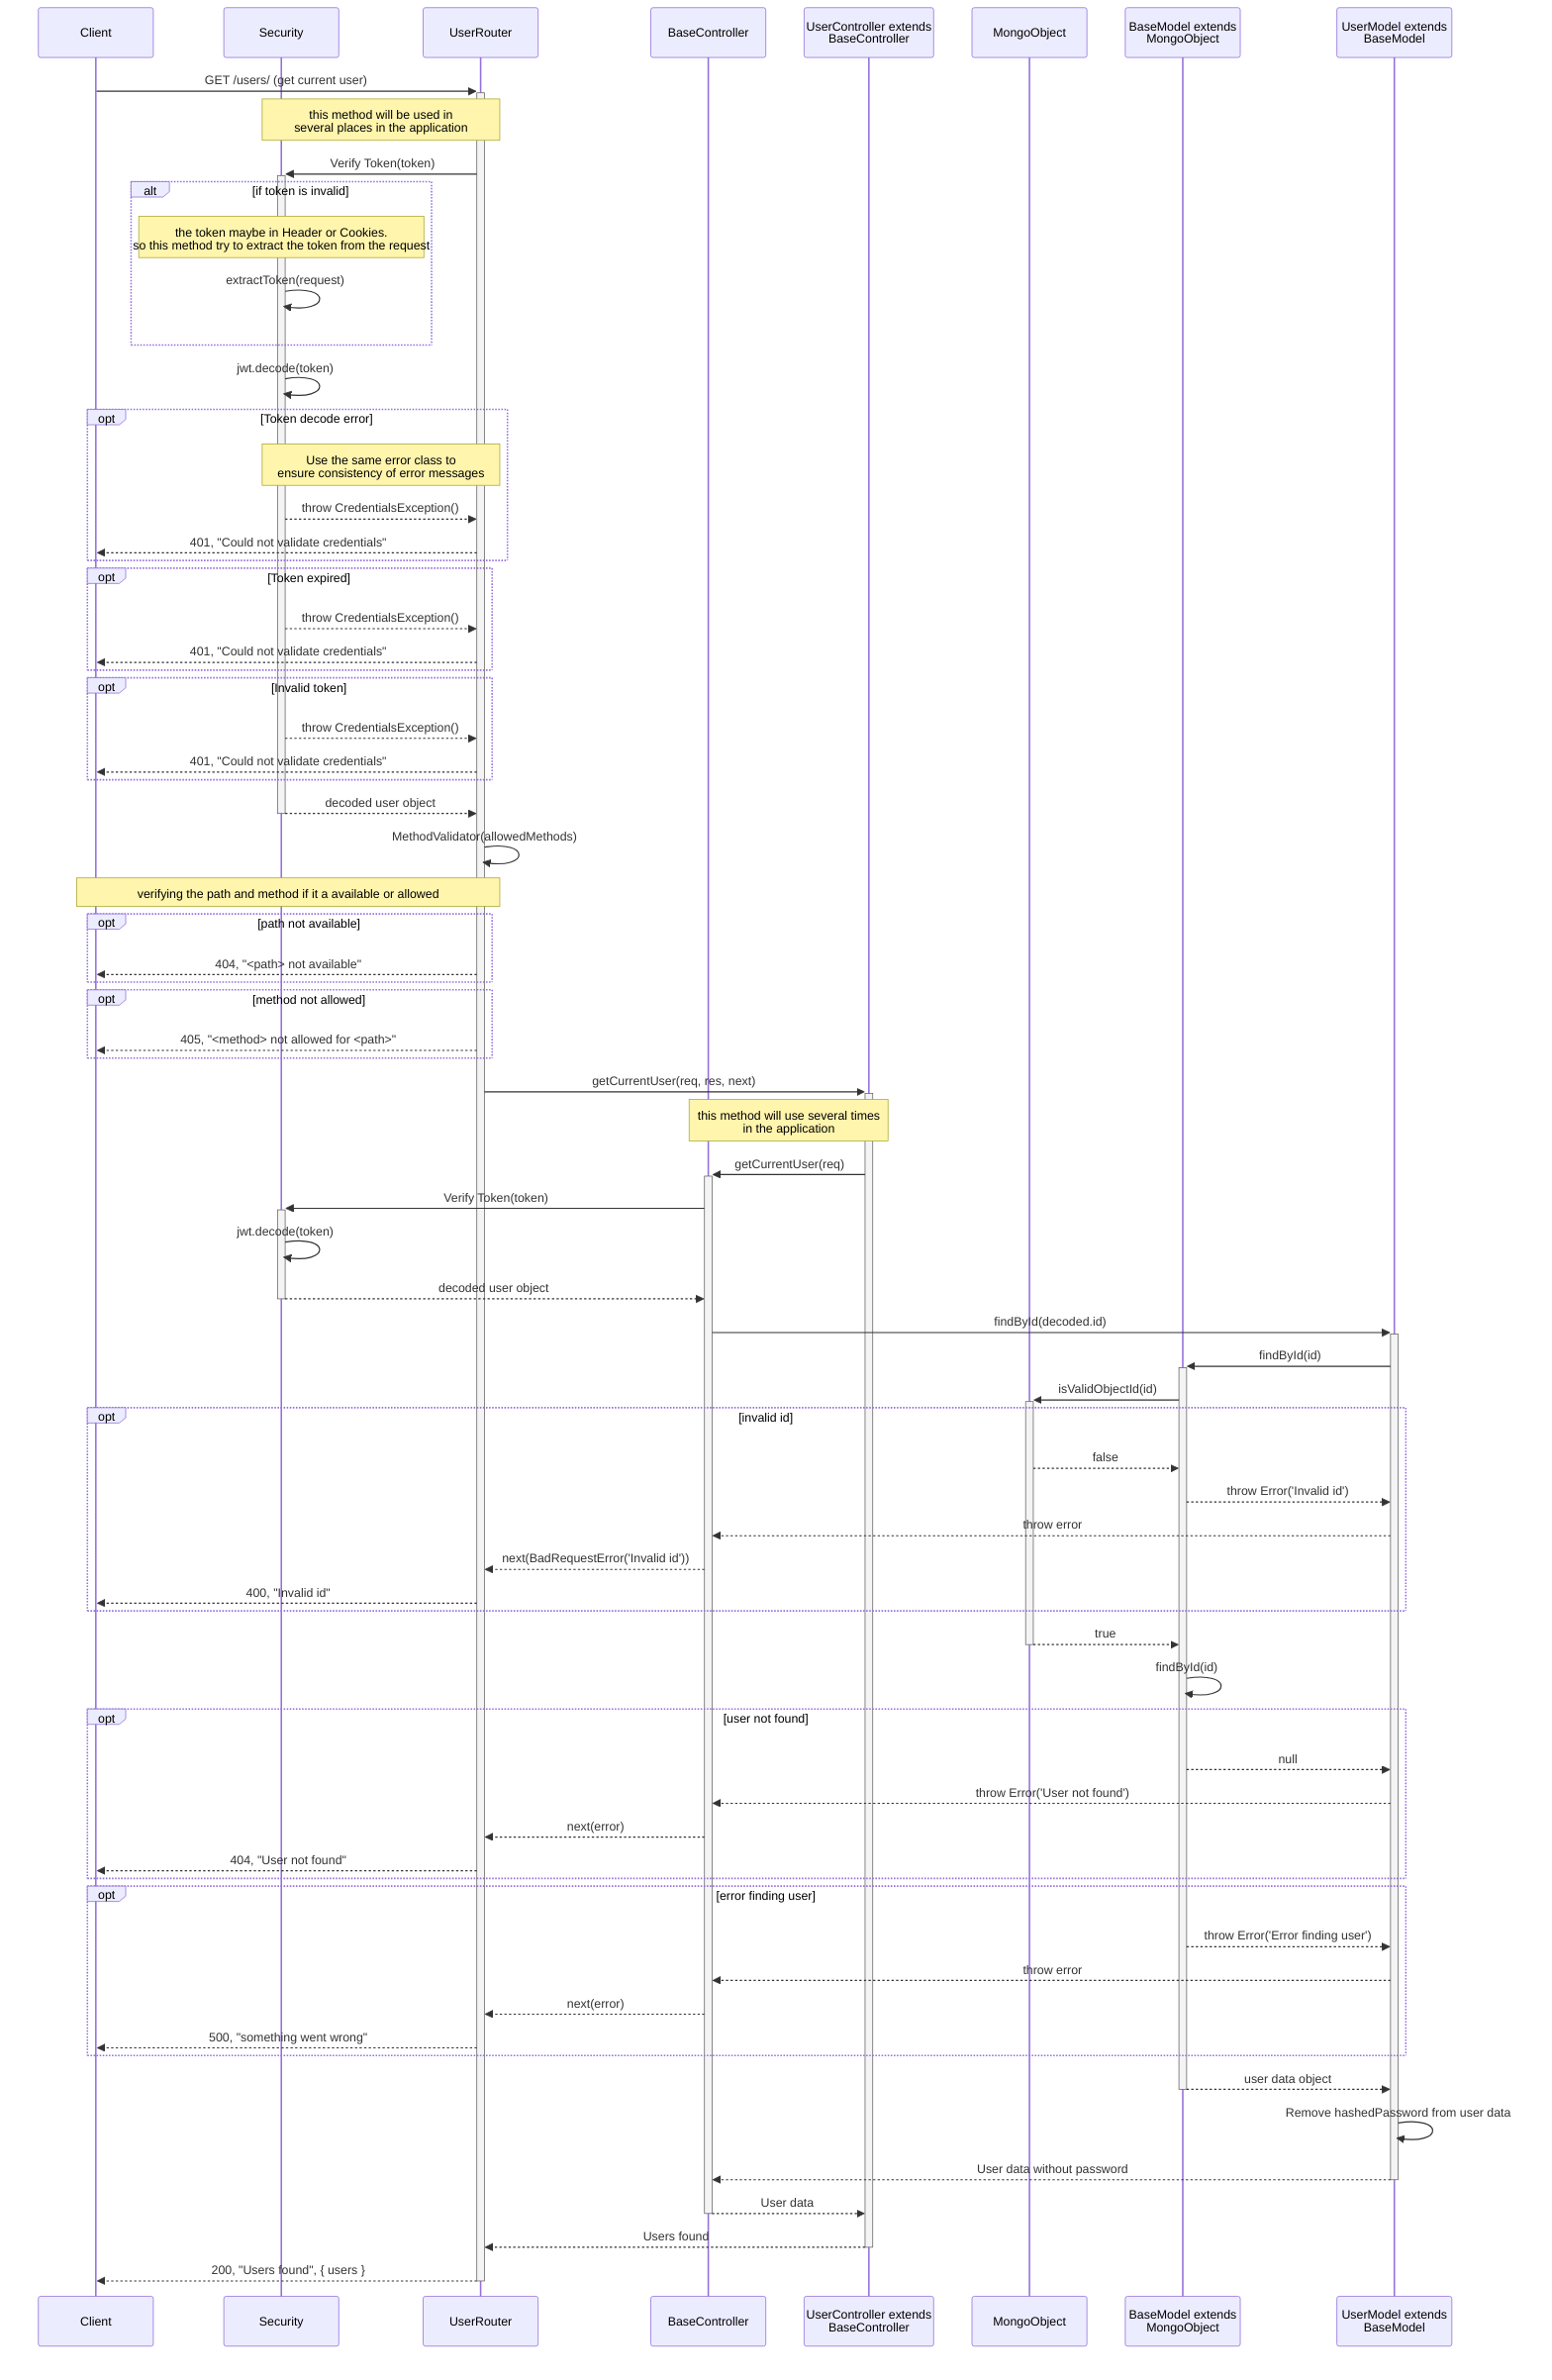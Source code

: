 sequenceDiagram
    participant Client
    participant Sec as Security
    participant UserRouter as UserRouter
    participant BaseCont as BaseController
    participant UserCont as UserController extends<br> BaseController
    participant Mongo as MongoObject
    participant BaseModel as BaseModel extends<br> MongoObject
    participant Model as UserModel extends<br> BaseModel

    %% Get User
    Client->>+UserRouter: GET /users/ (get current user)
    Note over Sec, UserRouter: this method will be used in<br>several places in the application
    UserRouter->>+Sec: Verify Token(token)
    alt if token is invalid
    Note over Sec: the token maybe in Header or Cookies.<br>so this method try to extract the token from the request
        Sec->>Sec: extractToken(request)
    end
    Sec->>Sec: jwt.decode(token)
    opt Token decode error
        Note over Sec, UserRouter: Use the same error class to<br> ensure consistency of error messages 
        Sec-->>UserRouter: throw CredentialsException()
        UserRouter-->>Client: 401, "Could not validate credentials"
    end
    opt Token expired
        Sec-->>UserRouter: throw CredentialsException()
        UserRouter-->>Client: 401, "Could not validate credentials"
    end
    opt Invalid token
        Sec-->>UserRouter: throw CredentialsException()
        UserRouter-->>Client: 401, "Could not validate credentials"
    end
    Sec-->>-UserRouter: decoded user object
    UserRouter->>UserRouter: MethodValidator(allowedMethods)
    Note over Client,UserRouter : verifying the path and method if it a available or allowed
    opt path not available
        UserRouter-->>Client: 404, "<path> not available"
    end
    opt method not allowed
        UserRouter-->>Client: 405, "<method> not allowed for <path>"
    end
    UserRouter->>+UserCont: getCurrentUser(req, res, next)
    Note over UserCont, BaseCont: this method will use several times<br> in the application
    UserCont->>+BaseCont: getCurrentUser(req)
    BaseCont->>+Sec: Verify Token(token)
    Sec->>Sec: jwt.decode(token)
    Sec-->>-BaseCont: decoded user object
    BaseCont->>+Model: findById(decoded.id)
    Model->>+BaseModel: findById(id)
    BaseModel->>+Mongo: isValidObjectId(id)
    opt invalid id
        Mongo-->>BaseModel: false
        BaseModel-->>Model: throw Error('Invalid id')
        Model-->>BaseCont: throw error
        BaseCont-->>UserRouter: next(BadRequestError('Invalid id'))
        UserRouter-->>Client: 400, "Invalid id"
    end
    Mongo-->>-BaseModel: true
    BaseModel->>BaseModel: findById(id)
    opt user not found
        BaseModel-->>Model: null
        Model-->>BaseCont: throw Error('User not found')
        BaseCont-->>UserRouter: next(error)
        UserRouter-->>Client: 404, "User not found"
    end
    opt error finding user
        BaseModel-->>Model: throw Error('Error finding user')
        Model-->>BaseCont: throw error
        BaseCont-->>UserRouter: next(error)
        UserRouter-->>Client: 500, "something went wrong"
    end
    BaseModel-->>-Model: user data object
    Model->>Model: Remove hashedPassword from user data
    Model-->>-BaseCont: User data without password
    BaseCont-->>-UserCont: User data
    UserCont-->>-UserRouter: Users found
    UserRouter-->>-Client: 200, "Users found", { users }